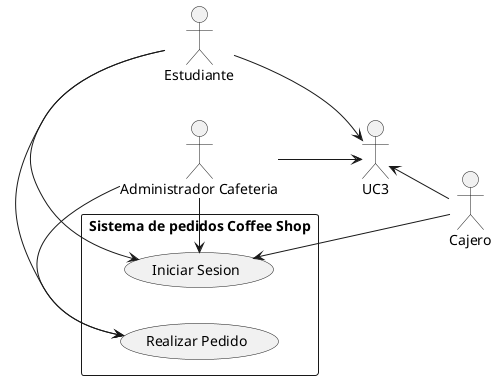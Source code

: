 @startuml casoscoffeeshop
left to right direction
actor "Estudiante" as est
actor "Administrador Cafeteria" as admin
actor "Cajero" as cajero

rectangle "Sistema de pedidos Coffee Shop" {
    usecase "Iniciar Sesion" as UC1
    usecase "Realizar Pedido" as UC2
}

est -> UC1
est -> UC2
est --> UC3
admin -> UC1
admin -> UC2
admin -> UC3

UC1 <- cajero
UC3 <-- cajero
@enduml